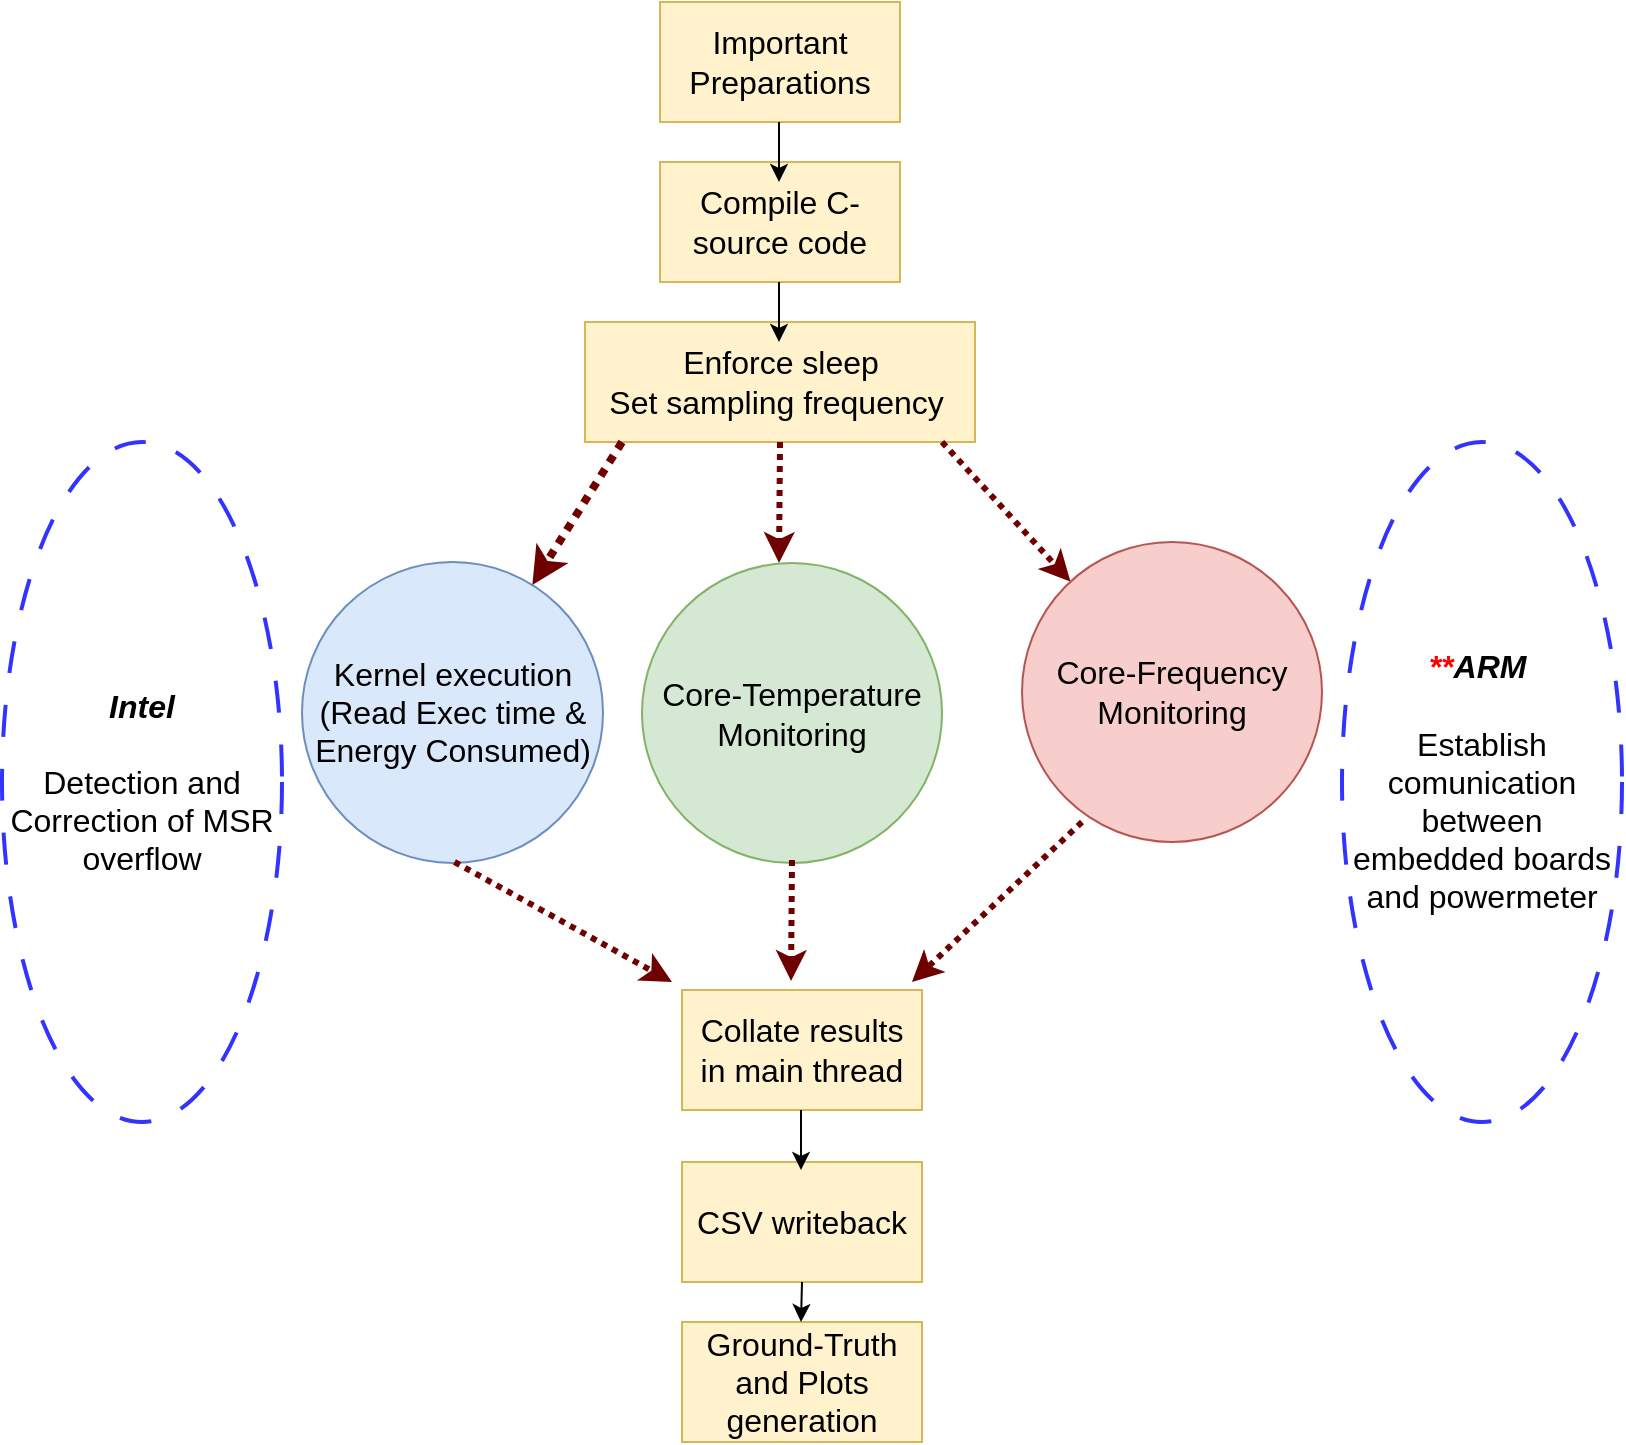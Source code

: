 <mxfile version="22.1.18" type="github">
  <diagram name="Page-1" id="9MT-m8Dl6QrmPMCsnqip">
    <mxGraphModel dx="1362" dy="793" grid="1" gridSize="10" guides="1" tooltips="1" connect="1" arrows="1" fold="1" page="1" pageScale="1" pageWidth="850" pageHeight="1100" math="0" shadow="0">
      <root>
        <mxCell id="0" />
        <mxCell id="1" parent="0" />
        <mxCell id="6Pp_-xobYxl6A4BqYDPj-19" value="&lt;font style=&quot;font-size: 16px;&quot;&gt;&lt;b&gt;&lt;i&gt;&lt;font color=&quot;#ff0000&quot;&gt;**&lt;/font&gt;ARM&lt;/i&gt;&lt;/b&gt;&amp;nbsp;&lt;br&gt;&lt;br&gt;Establish comunication between embedded boards and powermeter&lt;/font&gt;" style="ellipse;whiteSpace=wrap;html=1;dashed=1;dashPattern=8 8;strokeColor=#3333FF;strokeWidth=2;" vertex="1" parent="1">
          <mxGeometry x="690" y="250" width="140" height="340" as="geometry" />
        </mxCell>
        <mxCell id="6Pp_-xobYxl6A4BqYDPj-1" value="&lt;font style=&quot;font-size: 16px;&quot;&gt;Kernel execution&lt;br&gt;(Read Exec time &amp;amp; Energy Consumed)&lt;/font&gt;" style="ellipse;whiteSpace=wrap;html=1;aspect=fixed;fillColor=#dae8fc;strokeColor=#6c8ebf;" vertex="1" parent="1">
          <mxGeometry x="170" y="310" width="150.5" height="150.5" as="geometry" />
        </mxCell>
        <mxCell id="6Pp_-xobYxl6A4BqYDPj-2" value="&lt;font style=&quot;font-size: 16px;&quot;&gt;Compile C-source code&lt;/font&gt;" style="rounded=0;whiteSpace=wrap;html=1;fillColor=#fff2cc;strokeColor=#d6b656;" vertex="1" parent="1">
          <mxGeometry x="349" y="110" width="120" height="60" as="geometry" />
        </mxCell>
        <mxCell id="6Pp_-xobYxl6A4BqYDPj-3" value="&lt;font style=&quot;font-size: 16px;&quot;&gt;Enforce sleep&lt;br&gt;Set sampling frequency&amp;nbsp;&lt;/font&gt;" style="rounded=0;whiteSpace=wrap;html=1;fillColor=#fff2cc;strokeColor=#d6b656;" vertex="1" parent="1">
          <mxGeometry x="311.5" y="190" width="195" height="60" as="geometry" />
        </mxCell>
        <mxCell id="6Pp_-xobYxl6A4BqYDPj-5" value="&lt;font style=&quot;font-size: 16px;&quot;&gt;Core-Frequency&lt;br&gt;Monitoring&lt;/font&gt;" style="ellipse;whiteSpace=wrap;html=1;aspect=fixed;direction=south;fillColor=#f8cecc;strokeColor=#b85450;" vertex="1" parent="1">
          <mxGeometry x="530" y="300" width="150" height="150" as="geometry" />
        </mxCell>
        <mxCell id="6Pp_-xobYxl6A4BqYDPj-6" value="&lt;font style=&quot;font-size: 16px;&quot;&gt;Important Preparations&lt;/font&gt;" style="rounded=0;whiteSpace=wrap;html=1;fillColor=#fff2cc;strokeColor=#d6b656;" vertex="1" parent="1">
          <mxGeometry x="349" y="30" width="120" height="60" as="geometry" />
        </mxCell>
        <mxCell id="6Pp_-xobYxl6A4BqYDPj-9" value="" style="endArrow=classic;html=1;rounded=0;fillColor=#a20025;strokeColor=#6F0000;strokeWidth=4;dashed=1;dashPattern=1 1;" edge="1" parent="1" target="6Pp_-xobYxl6A4BqYDPj-1">
          <mxGeometry width="50" height="50" relative="1" as="geometry">
            <mxPoint x="330" y="250" as="sourcePoint" />
            <mxPoint x="210" y="280.5" as="targetPoint" />
          </mxGeometry>
        </mxCell>
        <mxCell id="6Pp_-xobYxl6A4BqYDPj-10" value="" style="endArrow=classic;html=1;rounded=0;exitX=0.5;exitY=1;exitDx=0;exitDy=0;strokeWidth=3;dashed=1;dashPattern=1 1;fillColor=#a20025;strokeColor=#6F0000;" edge="1" parent="1" source="6Pp_-xobYxl6A4BqYDPj-3">
          <mxGeometry width="50" height="50" relative="1" as="geometry">
            <mxPoint x="409" y="260" as="sourcePoint" />
            <mxPoint x="408.5" y="310.5" as="targetPoint" />
          </mxGeometry>
        </mxCell>
        <mxCell id="6Pp_-xobYxl6A4BqYDPj-11" value="" style="endArrow=classic;html=1;rounded=0;fillColor=#a20025;strokeColor=#6F0000;strokeWidth=3;dashed=1;dashPattern=1 1;" edge="1" parent="1" target="6Pp_-xobYxl6A4BqYDPj-5">
          <mxGeometry width="50" height="50" relative="1" as="geometry">
            <mxPoint x="490" y="250" as="sourcePoint" />
            <mxPoint x="538.148" y="311.652" as="targetPoint" />
          </mxGeometry>
        </mxCell>
        <mxCell id="6Pp_-xobYxl6A4BqYDPj-14" value="" style="endArrow=classic;html=1;rounded=0;exitX=0.655;exitY=0.964;exitDx=0;exitDy=0;exitPerimeter=0;entryX=0;entryY=0;entryDx=0;entryDy=0;fillColor=#a20025;strokeColor=#6F0000;strokeWidth=3;dashed=1;dashPattern=1 1;" edge="1" parent="1">
          <mxGeometry width="50" height="50" relative="1" as="geometry">
            <mxPoint x="246.25" y="460.0" as="sourcePoint" />
            <mxPoint x="355" y="520" as="targetPoint" />
          </mxGeometry>
        </mxCell>
        <mxCell id="6Pp_-xobYxl6A4BqYDPj-17" value="&lt;font style=&quot;font-size: 16px;&quot;&gt;CSV writeback&lt;/font&gt;" style="rounded=0;whiteSpace=wrap;html=1;fillColor=#fff2cc;strokeColor=#d6b656;" vertex="1" parent="1">
          <mxGeometry x="360" y="610" width="120" height="60" as="geometry" />
        </mxCell>
        <mxCell id="6Pp_-xobYxl6A4BqYDPj-18" value="&lt;font style=&quot;font-size: 16px;&quot;&gt;Ground-Truth and Plots generation&lt;/font&gt;" style="rounded=0;whiteSpace=wrap;html=1;fillColor=#fff2cc;strokeColor=#d6b656;" vertex="1" parent="1">
          <mxGeometry x="360" y="690" width="120" height="60" as="geometry" />
        </mxCell>
        <mxCell id="6Pp_-xobYxl6A4BqYDPj-20" value="&lt;font style=&quot;font-size: 16px;&quot;&gt;Core-Temperature Monitoring&lt;/font&gt;" style="ellipse;whiteSpace=wrap;html=1;aspect=fixed;fillColor=#d5e8d4;strokeColor=#82b366;" vertex="1" parent="1">
          <mxGeometry x="340" y="310.5" width="150" height="150" as="geometry" />
        </mxCell>
        <mxCell id="6Pp_-xobYxl6A4BqYDPj-25" value="" style="endArrow=classic;html=1;rounded=0;exitX=0.655;exitY=0.964;exitDx=0;exitDy=0;exitPerimeter=0;entryX=1;entryY=0;entryDx=0;entryDy=0;fillColor=#a20025;strokeColor=#6F0000;strokeWidth=3;dashed=1;dashPattern=1 1;" edge="1" parent="1">
          <mxGeometry width="50" height="50" relative="1" as="geometry">
            <mxPoint x="560" y="440.0" as="sourcePoint" />
            <mxPoint x="475" y="520" as="targetPoint" />
          </mxGeometry>
        </mxCell>
        <mxCell id="6Pp_-xobYxl6A4BqYDPj-26" value="" style="endArrow=classic;html=1;rounded=0;exitX=0.5;exitY=1;exitDx=0;exitDy=0;strokeWidth=3;dashed=1;dashPattern=1 1;fillColor=#a20025;strokeColor=#6F0000;" edge="1" parent="1">
          <mxGeometry width="50" height="50" relative="1" as="geometry">
            <mxPoint x="415" y="459" as="sourcePoint" />
            <mxPoint x="414.5" y="519.5" as="targetPoint" />
          </mxGeometry>
        </mxCell>
        <mxCell id="6Pp_-xobYxl6A4BqYDPj-27" value="&lt;font style=&quot;font-size: 16px;&quot;&gt;&lt;b&gt;&lt;i&gt;Intel&lt;br&gt;&lt;/i&gt;&lt;/b&gt;&lt;br&gt;Detection and Correction of MSR overflow&lt;br&gt;&lt;/font&gt;" style="ellipse;whiteSpace=wrap;html=1;dashed=1;dashPattern=8 8;strokeColor=#3333FF;strokeWidth=2;" vertex="1" parent="1">
          <mxGeometry x="20" y="250" width="140" height="340" as="geometry" />
        </mxCell>
        <mxCell id="6Pp_-xobYxl6A4BqYDPj-28" value="&lt;font style=&quot;font-size: 16px;&quot;&gt;Collate results in main thread&lt;/font&gt;" style="rounded=0;whiteSpace=wrap;html=1;fillColor=#fff2cc;strokeColor=#d6b656;" vertex="1" parent="1">
          <mxGeometry x="360" y="524" width="120" height="60" as="geometry" />
        </mxCell>
        <mxCell id="6Pp_-xobYxl6A4BqYDPj-29" value="" style="endArrow=classic;html=1;rounded=0;" edge="1" parent="1">
          <mxGeometry width="50" height="50" relative="1" as="geometry">
            <mxPoint x="408.5" y="90" as="sourcePoint" />
            <mxPoint x="408.5" y="120" as="targetPoint" />
          </mxGeometry>
        </mxCell>
        <mxCell id="6Pp_-xobYxl6A4BqYDPj-30" value="" style="endArrow=classic;html=1;rounded=0;" edge="1" parent="1">
          <mxGeometry width="50" height="50" relative="1" as="geometry">
            <mxPoint x="408.5" y="170" as="sourcePoint" />
            <mxPoint x="408.5" y="200" as="targetPoint" />
          </mxGeometry>
        </mxCell>
        <mxCell id="6Pp_-xobYxl6A4BqYDPj-31" value="" style="endArrow=classic;html=1;rounded=0;" edge="1" parent="1">
          <mxGeometry width="50" height="50" relative="1" as="geometry">
            <mxPoint x="419.5" y="584" as="sourcePoint" />
            <mxPoint x="419.5" y="614" as="targetPoint" />
          </mxGeometry>
        </mxCell>
        <mxCell id="6Pp_-xobYxl6A4BqYDPj-32" value="" style="endArrow=classic;html=1;rounded=0;" edge="1" parent="1">
          <mxGeometry width="50" height="50" relative="1" as="geometry">
            <mxPoint x="420" y="670" as="sourcePoint" />
            <mxPoint x="419.5" y="690" as="targetPoint" />
          </mxGeometry>
        </mxCell>
      </root>
    </mxGraphModel>
  </diagram>
</mxfile>
